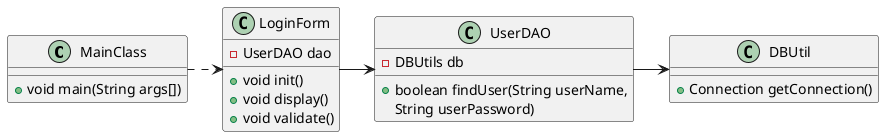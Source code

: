 @startuml 

skinparam DefaultFontName PingFangSC-Regular

class MainClass {
    + void main(String args[])
}

class LoginForm {
    - UserDAO dao
    + void init()
    + void display()
    + void validate()
}

class UserDAO {
    - DBUtils db
    + boolean findUser(String userName, 
        String userPassword)
}

class DBUtil {
    + Connection getConnection()
}

MainClass .right.> LoginForm
LoginForm -right-> UserDAO
UserDAO -right-> DBUtil

@enduml